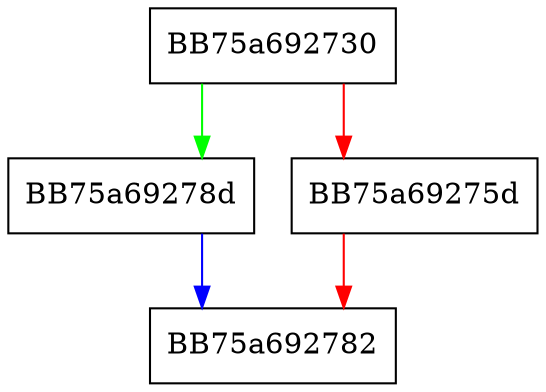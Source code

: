 digraph GetSerializedNpNriSuppressionList {
  node [shape="box"];
  graph [splines=ortho];
  BB75a692730 -> BB75a69278d [color="green"];
  BB75a692730 -> BB75a69275d [color="red"];
  BB75a69275d -> BB75a692782 [color="red"];
  BB75a69278d -> BB75a692782 [color="blue"];
}